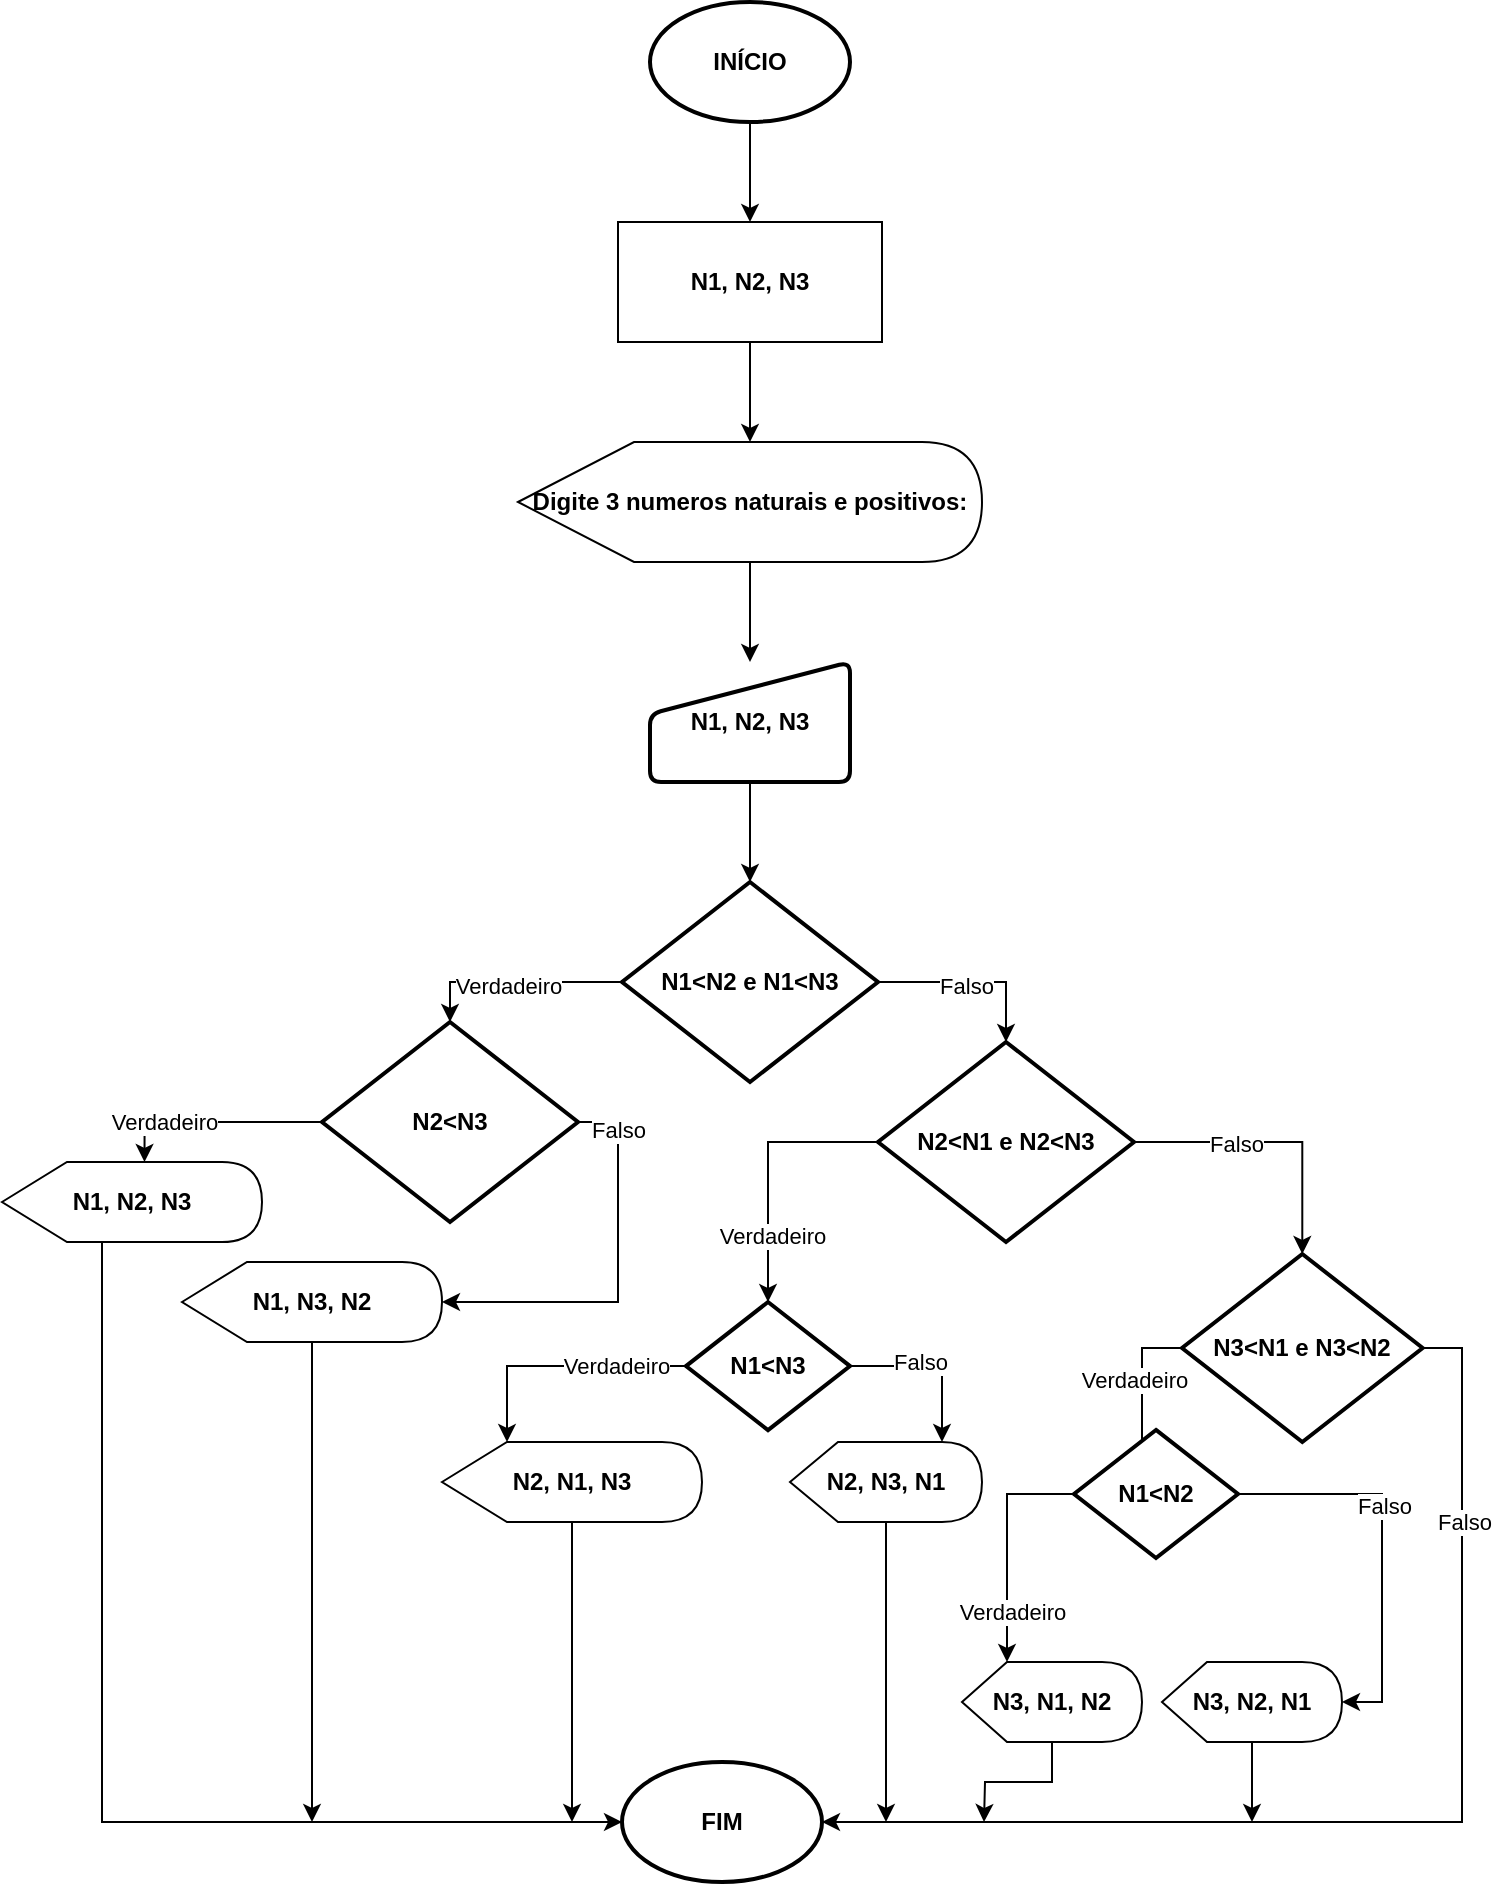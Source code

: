 <mxfile version="13.10.1" type="device"><diagram id="u_FaZ-h-9uqeIwLRLj5G" name="Page-1"><mxGraphModel dx="700" dy="752" grid="1" gridSize="10" guides="1" tooltips="1" connect="1" arrows="1" fold="1" page="1" pageScale="1" pageWidth="827" pageHeight="1169" math="0" shadow="0"><root><mxCell id="0"/><mxCell id="1" parent="0"/><mxCell id="PWxMotI8IIqgIPWOWECb-15" style="edgeStyle=orthogonalEdgeStyle;rounded=0;orthogonalLoop=1;jettySize=auto;html=1;" edge="1" parent="1" source="PWxMotI8IIqgIPWOWECb-3" target="PWxMotI8IIqgIPWOWECb-14"><mxGeometry relative="1" as="geometry"/></mxCell><mxCell id="PWxMotI8IIqgIPWOWECb-3" value="INÍCIO" style="strokeWidth=2;html=1;shape=mxgraph.flowchart.start_1;whiteSpace=wrap;fontStyle=1" vertex="1" parent="1"><mxGeometry x="364" y="30" width="100" height="60" as="geometry"/></mxCell><mxCell id="PWxMotI8IIqgIPWOWECb-17" value="" style="edgeStyle=orthogonalEdgeStyle;rounded=0;orthogonalLoop=1;jettySize=auto;html=1;" edge="1" parent="1" source="PWxMotI8IIqgIPWOWECb-14" target="PWxMotI8IIqgIPWOWECb-16"><mxGeometry relative="1" as="geometry"/></mxCell><mxCell id="PWxMotI8IIqgIPWOWECb-14" value="N1, N2, N3" style="rounded=0;whiteSpace=wrap;html=1;fontStyle=1" vertex="1" parent="1"><mxGeometry x="348" y="140" width="132" height="60" as="geometry"/></mxCell><mxCell id="PWxMotI8IIqgIPWOWECb-19" value="" style="edgeStyle=orthogonalEdgeStyle;rounded=0;orthogonalLoop=1;jettySize=auto;html=1;" edge="1" parent="1" source="PWxMotI8IIqgIPWOWECb-16" target="PWxMotI8IIqgIPWOWECb-18"><mxGeometry relative="1" as="geometry"/></mxCell><mxCell id="PWxMotI8IIqgIPWOWECb-16" value="Digite 3 numeros naturais e positivos:" style="shape=display;whiteSpace=wrap;html=1;fontStyle=1" vertex="1" parent="1"><mxGeometry x="298" y="250" width="232" height="60" as="geometry"/></mxCell><mxCell id="PWxMotI8IIqgIPWOWECb-32" value="" style="edgeStyle=orthogonalEdgeStyle;rounded=0;orthogonalLoop=1;jettySize=auto;html=1;" edge="1" parent="1" source="PWxMotI8IIqgIPWOWECb-18"><mxGeometry relative="1" as="geometry"><mxPoint x="414" y="470" as="targetPoint"/></mxGeometry></mxCell><mxCell id="PWxMotI8IIqgIPWOWECb-18" value="N1, N2, N3" style="html=1;strokeWidth=2;shape=manualInput;whiteSpace=wrap;rounded=1;size=26;arcSize=11;fontStyle=1" vertex="1" parent="1"><mxGeometry x="364" y="360" width="100" height="60" as="geometry"/></mxCell><mxCell id="PWxMotI8IIqgIPWOWECb-23" value="" style="edgeStyle=orthogonalEdgeStyle;rounded=0;orthogonalLoop=1;jettySize=auto;html=1;" edge="1" parent="1" target="PWxMotI8IIqgIPWOWECb-22"><mxGeometry relative="1" as="geometry"><mxPoint x="414" y="620" as="sourcePoint"/></mxGeometry></mxCell><mxCell id="PWxMotI8IIqgIPWOWECb-30" value="FIM" style="strokeWidth=2;html=1;shape=mxgraph.flowchart.start_1;whiteSpace=wrap;fontStyle=1" vertex="1" parent="1"><mxGeometry x="350" y="910" width="100" height="60" as="geometry"/></mxCell><mxCell id="PWxMotI8IIqgIPWOWECb-55" style="edgeStyle=orthogonalEdgeStyle;rounded=0;orthogonalLoop=1;jettySize=auto;html=1;entryX=0.5;entryY=0;entryDx=0;entryDy=0;entryPerimeter=0;" edge="1" parent="1" source="PWxMotI8IIqgIPWOWECb-33" target="PWxMotI8IIqgIPWOWECb-54"><mxGeometry relative="1" as="geometry"/></mxCell><mxCell id="PWxMotI8IIqgIPWOWECb-63" value="Verdadeiro" style="edgeLabel;html=1;align=center;verticalAlign=middle;resizable=0;points=[];" vertex="1" connectable="0" parent="PWxMotI8IIqgIPWOWECb-55"><mxGeometry x="0.075" y="2" relative="1" as="geometry"><mxPoint as="offset"/></mxGeometry></mxCell><mxCell id="PWxMotI8IIqgIPWOWECb-68" style="edgeStyle=orthogonalEdgeStyle;rounded=0;orthogonalLoop=1;jettySize=auto;html=1;exitX=1;exitY=0.5;exitDx=0;exitDy=0;exitPerimeter=0;" edge="1" parent="1" source="PWxMotI8IIqgIPWOWECb-33" target="PWxMotI8IIqgIPWOWECb-65"><mxGeometry relative="1" as="geometry"/></mxCell><mxCell id="PWxMotI8IIqgIPWOWECb-69" value="Falso" style="edgeLabel;html=1;align=center;verticalAlign=middle;resizable=0;points=[];" vertex="1" connectable="0" parent="PWxMotI8IIqgIPWOWECb-68"><mxGeometry x="-0.061" y="-2" relative="1" as="geometry"><mxPoint as="offset"/></mxGeometry></mxCell><mxCell id="PWxMotI8IIqgIPWOWECb-33" value="N1&amp;lt;N2 e N1&amp;lt;N3" style="strokeWidth=2;html=1;shape=mxgraph.flowchart.decision;whiteSpace=wrap;align=center;fontStyle=1" vertex="1" parent="1"><mxGeometry x="350" y="470" width="128" height="100" as="geometry"/></mxCell><mxCell id="PWxMotI8IIqgIPWOWECb-59" style="edgeStyle=orthogonalEdgeStyle;rounded=0;orthogonalLoop=1;jettySize=auto;html=1;entryX=0;entryY=0;entryDx=71.25;entryDy=0;entryPerimeter=0;" edge="1" parent="1" source="PWxMotI8IIqgIPWOWECb-54" target="PWxMotI8IIqgIPWOWECb-58"><mxGeometry relative="1" as="geometry"/></mxCell><mxCell id="PWxMotI8IIqgIPWOWECb-62" value="Verdadeiro" style="edgeLabel;html=1;align=center;verticalAlign=middle;resizable=0;points=[];" vertex="1" connectable="0" parent="PWxMotI8IIqgIPWOWECb-59"><mxGeometry x="0.454" relative="1" as="geometry"><mxPoint as="offset"/></mxGeometry></mxCell><mxCell id="PWxMotI8IIqgIPWOWECb-61" style="edgeStyle=orthogonalEdgeStyle;rounded=0;orthogonalLoop=1;jettySize=auto;html=1;entryX=1;entryY=0.5;entryDx=0;entryDy=0;entryPerimeter=0;exitX=1;exitY=0.5;exitDx=0;exitDy=0;exitPerimeter=0;" edge="1" parent="1" source="PWxMotI8IIqgIPWOWECb-54" target="PWxMotI8IIqgIPWOWECb-60"><mxGeometry relative="1" as="geometry"/></mxCell><mxCell id="PWxMotI8IIqgIPWOWECb-64" value="Falso" style="edgeLabel;html=1;align=center;verticalAlign=middle;resizable=0;points=[];" vertex="1" connectable="0" parent="PWxMotI8IIqgIPWOWECb-61"><mxGeometry x="-0.758" relative="1" as="geometry"><mxPoint as="offset"/></mxGeometry></mxCell><mxCell id="PWxMotI8IIqgIPWOWECb-54" value="N2&amp;lt;N3" style="strokeWidth=2;html=1;shape=mxgraph.flowchart.decision;whiteSpace=wrap;align=center;fontStyle=1" vertex="1" parent="1"><mxGeometry x="200" y="540" width="128" height="100" as="geometry"/></mxCell><mxCell id="PWxMotI8IIqgIPWOWECb-78" style="edgeStyle=orthogonalEdgeStyle;rounded=0;orthogonalLoop=1;jettySize=auto;html=1;entryX=0;entryY=0.5;entryDx=0;entryDy=0;entryPerimeter=0;exitX=0;exitY=0;exitDx=32.5;exitDy=40;exitPerimeter=0;" edge="1" parent="1" source="PWxMotI8IIqgIPWOWECb-58" target="PWxMotI8IIqgIPWOWECb-30"><mxGeometry relative="1" as="geometry"><Array as="points"><mxPoint x="90" y="650"/><mxPoint x="90" y="940"/></Array></mxGeometry></mxCell><mxCell id="PWxMotI8IIqgIPWOWECb-58" value="N1, N2, N3" style="shape=display;whiteSpace=wrap;html=1;align=center;fontStyle=1" vertex="1" parent="1"><mxGeometry x="40" y="610" width="130" height="40" as="geometry"/></mxCell><mxCell id="PWxMotI8IIqgIPWOWECb-79" style="edgeStyle=orthogonalEdgeStyle;rounded=0;orthogonalLoop=1;jettySize=auto;html=1;" edge="1" parent="1" source="PWxMotI8IIqgIPWOWECb-60"><mxGeometry relative="1" as="geometry"><mxPoint x="195" y="940" as="targetPoint"/></mxGeometry></mxCell><mxCell id="PWxMotI8IIqgIPWOWECb-60" value="N1, N3, N2" style="shape=display;whiteSpace=wrap;html=1;align=center;fontStyle=1" vertex="1" parent="1"><mxGeometry x="130" y="660" width="130" height="40" as="geometry"/></mxCell><mxCell id="PWxMotI8IIqgIPWOWECb-71" style="edgeStyle=orthogonalEdgeStyle;rounded=0;orthogonalLoop=1;jettySize=auto;html=1;entryX=0.5;entryY=0;entryDx=0;entryDy=0;entryPerimeter=0;exitX=0;exitY=0.5;exitDx=0;exitDy=0;exitPerimeter=0;" edge="1" parent="1" source="PWxMotI8IIqgIPWOWECb-65" target="PWxMotI8IIqgIPWOWECb-70"><mxGeometry relative="1" as="geometry"/></mxCell><mxCell id="PWxMotI8IIqgIPWOWECb-82" value="Verdadeiro" style="edgeLabel;html=1;align=center;verticalAlign=middle;resizable=0;points=[];" vertex="1" connectable="0" parent="PWxMotI8IIqgIPWOWECb-71"><mxGeometry x="0.514" y="2" relative="1" as="geometry"><mxPoint as="offset"/></mxGeometry></mxCell><mxCell id="PWxMotI8IIqgIPWOWECb-73" style="edgeStyle=orthogonalEdgeStyle;rounded=0;orthogonalLoop=1;jettySize=auto;html=1;exitX=1;exitY=0.5;exitDx=0;exitDy=0;exitPerimeter=0;" edge="1" parent="1" source="PWxMotI8IIqgIPWOWECb-65" target="PWxMotI8IIqgIPWOWECb-72"><mxGeometry relative="1" as="geometry"/></mxCell><mxCell id="PWxMotI8IIqgIPWOWECb-83" value="Falso" style="edgeLabel;html=1;align=center;verticalAlign=middle;resizable=0;points=[];" vertex="1" connectable="0" parent="PWxMotI8IIqgIPWOWECb-73"><mxGeometry x="-0.276" y="-1" relative="1" as="geometry"><mxPoint as="offset"/></mxGeometry></mxCell><mxCell id="PWxMotI8IIqgIPWOWECb-65" value="N2&amp;lt;N1 e N2&amp;lt;N3" style="strokeWidth=2;html=1;shape=mxgraph.flowchart.decision;whiteSpace=wrap;align=center;fontStyle=1" vertex="1" parent="1"><mxGeometry x="478" y="550" width="128" height="100" as="geometry"/></mxCell><mxCell id="PWxMotI8IIqgIPWOWECb-76" style="edgeStyle=orthogonalEdgeStyle;rounded=0;orthogonalLoop=1;jettySize=auto;html=1;entryX=0;entryY=0;entryDx=32.5;entryDy=0;entryPerimeter=0;exitX=0;exitY=0.5;exitDx=0;exitDy=0;exitPerimeter=0;" edge="1" parent="1" source="PWxMotI8IIqgIPWOWECb-70" target="PWxMotI8IIqgIPWOWECb-74"><mxGeometry relative="1" as="geometry"/></mxCell><mxCell id="PWxMotI8IIqgIPWOWECb-85" value="Verdadeiro" style="edgeLabel;html=1;align=center;verticalAlign=middle;resizable=0;points=[];" vertex="1" connectable="0" parent="PWxMotI8IIqgIPWOWECb-76"><mxGeometry x="-0.451" relative="1" as="geometry"><mxPoint as="offset"/></mxGeometry></mxCell><mxCell id="PWxMotI8IIqgIPWOWECb-77" style="edgeStyle=orthogonalEdgeStyle;rounded=0;orthogonalLoop=1;jettySize=auto;html=1;entryX=0;entryY=0;entryDx=76;entryDy=0;entryPerimeter=0;exitX=1;exitY=0.5;exitDx=0;exitDy=0;exitPerimeter=0;" edge="1" parent="1" source="PWxMotI8IIqgIPWOWECb-70" target="PWxMotI8IIqgIPWOWECb-75"><mxGeometry relative="1" as="geometry"><Array as="points"><mxPoint x="510" y="712"/></Array></mxGeometry></mxCell><mxCell id="PWxMotI8IIqgIPWOWECb-84" value="Falso" style="edgeLabel;html=1;align=center;verticalAlign=middle;resizable=0;points=[];" vertex="1" connectable="0" parent="PWxMotI8IIqgIPWOWECb-77"><mxGeometry x="-0.184" y="2" relative="1" as="geometry"><mxPoint as="offset"/></mxGeometry></mxCell><mxCell id="PWxMotI8IIqgIPWOWECb-70" value="N1&amp;lt;N3" style="strokeWidth=2;html=1;shape=mxgraph.flowchart.decision;whiteSpace=wrap;align=center;fontStyle=1" vertex="1" parent="1"><mxGeometry x="382" y="680" width="82" height="64.06" as="geometry"/></mxCell><mxCell id="PWxMotI8IIqgIPWOWECb-89" style="edgeStyle=orthogonalEdgeStyle;rounded=0;orthogonalLoop=1;jettySize=auto;html=1;entryX=0.5;entryY=0;entryDx=0;entryDy=0;entryPerimeter=0;exitX=0;exitY=0.5;exitDx=0;exitDy=0;exitPerimeter=0;" edge="1" parent="1" source="PWxMotI8IIqgIPWOWECb-72" target="PWxMotI8IIqgIPWOWECb-88"><mxGeometry relative="1" as="geometry"/></mxCell><mxCell id="PWxMotI8IIqgIPWOWECb-90" value="Verdadeiro" style="edgeLabel;html=1;align=center;verticalAlign=middle;resizable=0;points=[];" vertex="1" connectable="0" parent="PWxMotI8IIqgIPWOWECb-89"><mxGeometry x="-0.4" y="-4" relative="1" as="geometry"><mxPoint as="offset"/></mxGeometry></mxCell><mxCell id="PWxMotI8IIqgIPWOWECb-99" style="edgeStyle=orthogonalEdgeStyle;rounded=0;orthogonalLoop=1;jettySize=auto;html=1;entryX=1;entryY=0.5;entryDx=0;entryDy=0;entryPerimeter=0;exitX=1;exitY=0.5;exitDx=0;exitDy=0;exitPerimeter=0;" edge="1" parent="1" source="PWxMotI8IIqgIPWOWECb-72" target="PWxMotI8IIqgIPWOWECb-30"><mxGeometry relative="1" as="geometry"><Array as="points"><mxPoint x="770" y="703"/><mxPoint x="770" y="940"/></Array></mxGeometry></mxCell><mxCell id="PWxMotI8IIqgIPWOWECb-103" value="Falso" style="edgeLabel;html=1;align=center;verticalAlign=middle;resizable=0;points=[];" vertex="1" connectable="0" parent="PWxMotI8IIqgIPWOWECb-99"><mxGeometry x="-0.63" y="1" relative="1" as="geometry"><mxPoint as="offset"/></mxGeometry></mxCell><mxCell id="PWxMotI8IIqgIPWOWECb-72" value="N3&amp;lt;N1 e N3&amp;lt;N2" style="strokeWidth=2;html=1;shape=mxgraph.flowchart.decision;whiteSpace=wrap;align=center;fontStyle=1" vertex="1" parent="1"><mxGeometry x="630" y="656" width="120.32" height="94" as="geometry"/></mxCell><mxCell id="PWxMotI8IIqgIPWOWECb-80" style="edgeStyle=orthogonalEdgeStyle;rounded=0;orthogonalLoop=1;jettySize=auto;html=1;" edge="1" parent="1" source="PWxMotI8IIqgIPWOWECb-74"><mxGeometry relative="1" as="geometry"><mxPoint x="325" y="940" as="targetPoint"/></mxGeometry></mxCell><mxCell id="PWxMotI8IIqgIPWOWECb-74" value="N2, N1, N3" style="shape=display;whiteSpace=wrap;html=1;align=center;fontStyle=1" vertex="1" parent="1"><mxGeometry x="260" y="750" width="130" height="40" as="geometry"/></mxCell><mxCell id="PWxMotI8IIqgIPWOWECb-102" style="edgeStyle=orthogonalEdgeStyle;rounded=0;orthogonalLoop=1;jettySize=auto;html=1;" edge="1" parent="1" source="PWxMotI8IIqgIPWOWECb-75"><mxGeometry relative="1" as="geometry"><mxPoint x="482" y="940" as="targetPoint"/></mxGeometry></mxCell><mxCell id="PWxMotI8IIqgIPWOWECb-75" value="N2, N3, N1" style="shape=display;whiteSpace=wrap;html=1;align=center;fontStyle=1" vertex="1" parent="1"><mxGeometry x="434" y="750" width="96" height="40" as="geometry"/></mxCell><mxCell id="PWxMotI8IIqgIPWOWECb-97" style="edgeStyle=orthogonalEdgeStyle;rounded=0;orthogonalLoop=1;jettySize=auto;html=1;entryX=1;entryY=0.5;entryDx=0;entryDy=0;entryPerimeter=0;exitX=1;exitY=0.5;exitDx=0;exitDy=0;exitPerimeter=0;" edge="1" parent="1" source="PWxMotI8IIqgIPWOWECb-88" target="PWxMotI8IIqgIPWOWECb-96"><mxGeometry relative="1" as="geometry"/></mxCell><mxCell id="PWxMotI8IIqgIPWOWECb-98" value="Falso" style="edgeLabel;html=1;align=center;verticalAlign=middle;resizable=0;points=[];" vertex="1" connectable="0" parent="PWxMotI8IIqgIPWOWECb-97"><mxGeometry x="-0.211" y="1" relative="1" as="geometry"><mxPoint as="offset"/></mxGeometry></mxCell><mxCell id="PWxMotI8IIqgIPWOWECb-104" style="edgeStyle=orthogonalEdgeStyle;rounded=0;orthogonalLoop=1;jettySize=auto;html=1;entryX=0;entryY=0;entryDx=22.5;entryDy=0;entryPerimeter=0;exitX=0;exitY=0.5;exitDx=0;exitDy=0;exitPerimeter=0;" edge="1" parent="1" source="PWxMotI8IIqgIPWOWECb-88" target="PWxMotI8IIqgIPWOWECb-91"><mxGeometry relative="1" as="geometry"/></mxCell><mxCell id="PWxMotI8IIqgIPWOWECb-105" value="Verdadeiro" style="edgeLabel;html=1;align=center;verticalAlign=middle;resizable=0;points=[];" vertex="1" connectable="0" parent="PWxMotI8IIqgIPWOWECb-104"><mxGeometry x="0.557" y="2" relative="1" as="geometry"><mxPoint y="1" as="offset"/></mxGeometry></mxCell><mxCell id="PWxMotI8IIqgIPWOWECb-88" value="N1&amp;lt;N2" style="strokeWidth=2;html=1;shape=mxgraph.flowchart.decision;whiteSpace=wrap;align=center;fontStyle=1" vertex="1" parent="1"><mxGeometry x="576" y="743.97" width="82" height="64.06" as="geometry"/></mxCell><mxCell id="PWxMotI8IIqgIPWOWECb-100" style="edgeStyle=orthogonalEdgeStyle;rounded=0;orthogonalLoop=1;jettySize=auto;html=1;" edge="1" parent="1" source="PWxMotI8IIqgIPWOWECb-91"><mxGeometry relative="1" as="geometry"><mxPoint x="531" y="940" as="targetPoint"/></mxGeometry></mxCell><mxCell id="PWxMotI8IIqgIPWOWECb-91" value="N3, N1, N2" style="shape=display;whiteSpace=wrap;html=1;align=center;fontStyle=1" vertex="1" parent="1"><mxGeometry x="520" y="860" width="90" height="40" as="geometry"/></mxCell><mxCell id="PWxMotI8IIqgIPWOWECb-101" style="edgeStyle=orthogonalEdgeStyle;rounded=0;orthogonalLoop=1;jettySize=auto;html=1;" edge="1" parent="1" source="PWxMotI8IIqgIPWOWECb-96"><mxGeometry relative="1" as="geometry"><mxPoint x="665" y="940" as="targetPoint"/></mxGeometry></mxCell><mxCell id="PWxMotI8IIqgIPWOWECb-96" value="N3, N2, N1" style="shape=display;whiteSpace=wrap;html=1;align=center;fontStyle=1" vertex="1" parent="1"><mxGeometry x="620" y="860" width="90" height="40" as="geometry"/></mxCell></root></mxGraphModel></diagram></mxfile>